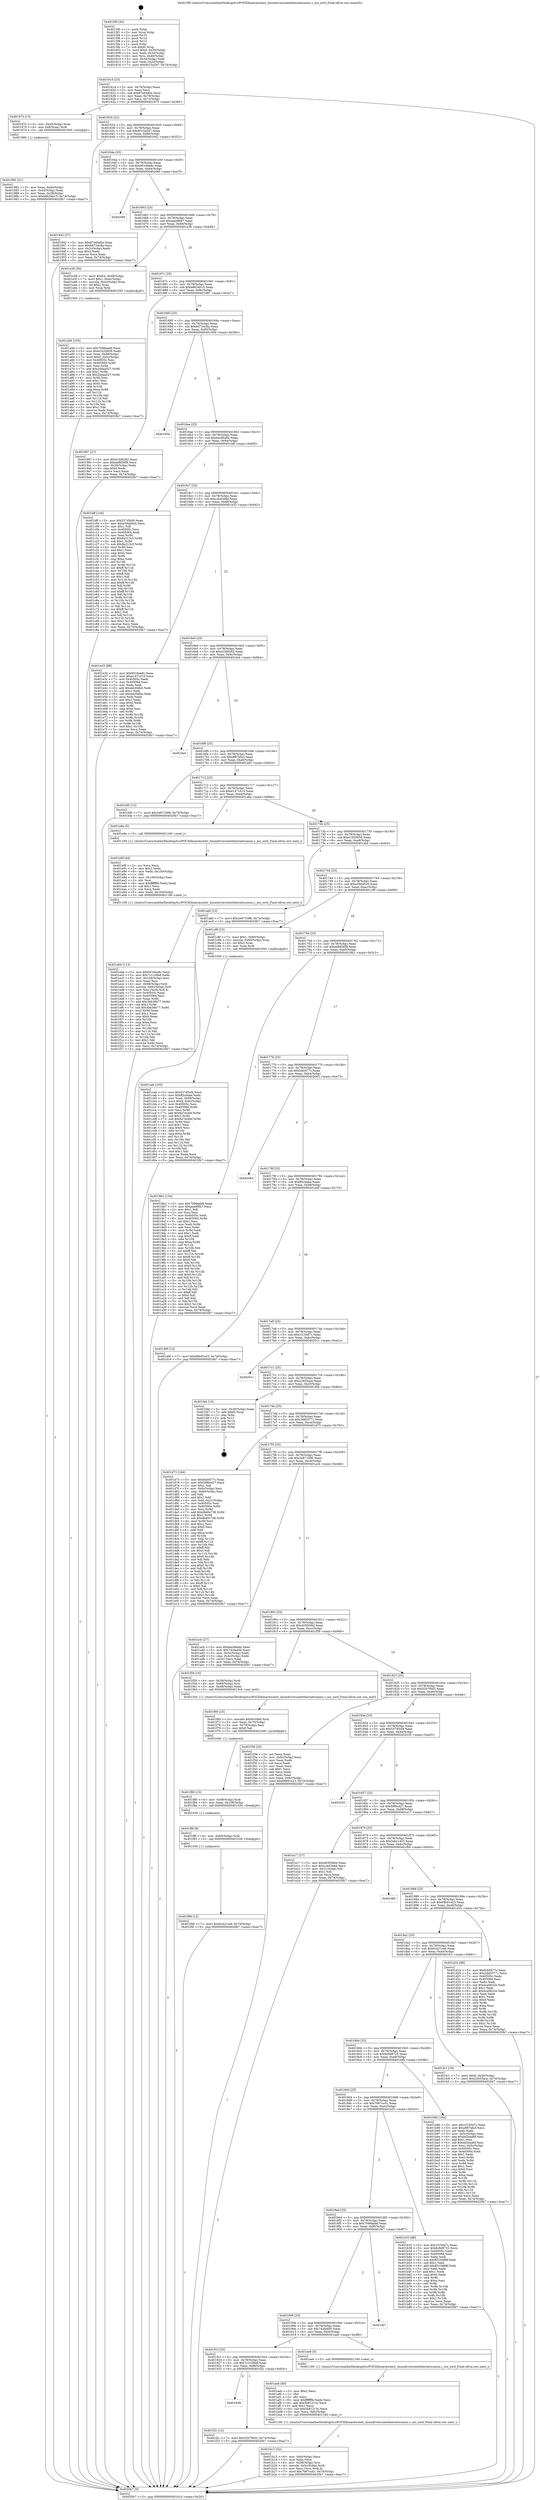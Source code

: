 digraph "0x4015f0" {
  label = "0x4015f0 (/mnt/c/Users/mathe/Desktop/tcc/POCII/binaries/extr_linuxdriversnetethernetsunniu.c_niu_ioctl_Final-ollvm.out::main(0))"
  labelloc = "t"
  node[shape=record]

  Entry [label="",width=0.3,height=0.3,shape=circle,fillcolor=black,style=filled]
  "0x40161d" [label="{
     0x40161d [23]\l
     | [instrs]\l
     &nbsp;&nbsp;0x40161d \<+3\>: mov -0x74(%rbp),%eax\l
     &nbsp;&nbsp;0x401620 \<+2\>: mov %eax,%ecx\l
     &nbsp;&nbsp;0x401622 \<+6\>: sub $0x87ed4d0e,%ecx\l
     &nbsp;&nbsp;0x401628 \<+3\>: mov %eax,-0x78(%rbp)\l
     &nbsp;&nbsp;0x40162b \<+3\>: mov %ecx,-0x7c(%rbp)\l
     &nbsp;&nbsp;0x40162e \<+6\>: je 0000000000401975 \<main+0x385\>\l
  }"]
  "0x401975" [label="{
     0x401975 [13]\l
     | [instrs]\l
     &nbsp;&nbsp;0x401975 \<+4\>: mov -0x40(%rbp),%rax\l
     &nbsp;&nbsp;0x401979 \<+4\>: mov 0x8(%rax),%rdi\l
     &nbsp;&nbsp;0x40197d \<+5\>: call 0000000000401060 \<atoi@plt\>\l
     | [calls]\l
     &nbsp;&nbsp;0x401060 \{1\} (unknown)\l
  }"]
  "0x401634" [label="{
     0x401634 [22]\l
     | [instrs]\l
     &nbsp;&nbsp;0x401634 \<+5\>: jmp 0000000000401639 \<main+0x49\>\l
     &nbsp;&nbsp;0x401639 \<+3\>: mov -0x78(%rbp),%eax\l
     &nbsp;&nbsp;0x40163c \<+5\>: sub $0x9015a547,%eax\l
     &nbsp;&nbsp;0x401641 \<+3\>: mov %eax,-0x80(%rbp)\l
     &nbsp;&nbsp;0x401644 \<+6\>: je 0000000000401942 \<main+0x352\>\l
  }"]
  Exit [label="",width=0.3,height=0.3,shape=circle,fillcolor=black,style=filled,peripheries=2]
  "0x401942" [label="{
     0x401942 [27]\l
     | [instrs]\l
     &nbsp;&nbsp;0x401942 \<+5\>: mov $0x87ed4d0e,%eax\l
     &nbsp;&nbsp;0x401947 \<+5\>: mov $0xbd724c8a,%ecx\l
     &nbsp;&nbsp;0x40194c \<+3\>: mov -0x2c(%rbp),%edx\l
     &nbsp;&nbsp;0x40194f \<+3\>: cmp $0x2,%edx\l
     &nbsp;&nbsp;0x401952 \<+3\>: cmovne %ecx,%eax\l
     &nbsp;&nbsp;0x401955 \<+3\>: mov %eax,-0x74(%rbp)\l
     &nbsp;&nbsp;0x401958 \<+5\>: jmp 00000000004020b7 \<main+0xac7\>\l
  }"]
  "0x40164a" [label="{
     0x40164a [25]\l
     | [instrs]\l
     &nbsp;&nbsp;0x40164a \<+5\>: jmp 000000000040164f \<main+0x5f\>\l
     &nbsp;&nbsp;0x40164f \<+3\>: mov -0x78(%rbp),%eax\l
     &nbsp;&nbsp;0x401652 \<+5\>: sub $0x9516ee8c,%eax\l
     &nbsp;&nbsp;0x401657 \<+6\>: mov %eax,-0x84(%rbp)\l
     &nbsp;&nbsp;0x40165d \<+6\>: je 000000000040206f \<main+0xa7f\>\l
  }"]
  "0x4020b7" [label="{
     0x4020b7 [5]\l
     | [instrs]\l
     &nbsp;&nbsp;0x4020b7 \<+5\>: jmp 000000000040161d \<main+0x2d\>\l
  }"]
  "0x4015f0" [label="{
     0x4015f0 [45]\l
     | [instrs]\l
     &nbsp;&nbsp;0x4015f0 \<+1\>: push %rbp\l
     &nbsp;&nbsp;0x4015f1 \<+3\>: mov %rsp,%rbp\l
     &nbsp;&nbsp;0x4015f4 \<+2\>: push %r15\l
     &nbsp;&nbsp;0x4015f6 \<+2\>: push %r14\l
     &nbsp;&nbsp;0x4015f8 \<+2\>: push %r12\l
     &nbsp;&nbsp;0x4015fa \<+1\>: push %rbx\l
     &nbsp;&nbsp;0x4015fb \<+7\>: sub $0xf0,%rsp\l
     &nbsp;&nbsp;0x401602 \<+7\>: movl $0x0,-0x30(%rbp)\l
     &nbsp;&nbsp;0x401609 \<+3\>: mov %edi,-0x34(%rbp)\l
     &nbsp;&nbsp;0x40160c \<+4\>: mov %rsi,-0x40(%rbp)\l
     &nbsp;&nbsp;0x401610 \<+3\>: mov -0x34(%rbp),%edi\l
     &nbsp;&nbsp;0x401613 \<+3\>: mov %edi,-0x2c(%rbp)\l
     &nbsp;&nbsp;0x401616 \<+7\>: movl $0x9015a547,-0x74(%rbp)\l
  }"]
  "0x401982" [label="{
     0x401982 [21]\l
     | [instrs]\l
     &nbsp;&nbsp;0x401982 \<+3\>: mov %eax,-0x44(%rbp)\l
     &nbsp;&nbsp;0x401985 \<+3\>: mov -0x44(%rbp),%eax\l
     &nbsp;&nbsp;0x401988 \<+3\>: mov %eax,-0x28(%rbp)\l
     &nbsp;&nbsp;0x40198b \<+7\>: movl $0xb8634b15,-0x74(%rbp)\l
     &nbsp;&nbsp;0x401992 \<+5\>: jmp 00000000004020b7 \<main+0xac7\>\l
  }"]
  "0x401f98" [label="{
     0x401f98 [12]\l
     | [instrs]\l
     &nbsp;&nbsp;0x401f98 \<+7\>: movl $0x6c421ce6,-0x74(%rbp)\l
     &nbsp;&nbsp;0x401f9f \<+5\>: jmp 00000000004020b7 \<main+0xac7\>\l
  }"]
  "0x40206f" [label="{
     0x40206f\l
  }", style=dashed]
  "0x401663" [label="{
     0x401663 [25]\l
     | [instrs]\l
     &nbsp;&nbsp;0x401663 \<+5\>: jmp 0000000000401668 \<main+0x78\>\l
     &nbsp;&nbsp;0x401668 \<+3\>: mov -0x78(%rbp),%eax\l
     &nbsp;&nbsp;0x40166b \<+5\>: sub $0xaea9f0b7,%eax\l
     &nbsp;&nbsp;0x401670 \<+6\>: mov %eax,-0x88(%rbp)\l
     &nbsp;&nbsp;0x401676 \<+6\>: je 0000000000401a38 \<main+0x448\>\l
  }"]
  "0x401f8f" [label="{
     0x401f8f [9]\l
     | [instrs]\l
     &nbsp;&nbsp;0x401f8f \<+4\>: mov -0x68(%rbp),%rdi\l
     &nbsp;&nbsp;0x401f93 \<+5\>: call 0000000000401030 \<free@plt\>\l
     | [calls]\l
     &nbsp;&nbsp;0x401030 \{1\} (unknown)\l
  }"]
  "0x401a38" [label="{
     0x401a38 [30]\l
     | [instrs]\l
     &nbsp;&nbsp;0x401a38 \<+7\>: movl $0x64,-0x48(%rbp)\l
     &nbsp;&nbsp;0x401a3f \<+7\>: movl $0x1,-0x4c(%rbp)\l
     &nbsp;&nbsp;0x401a46 \<+4\>: movslq -0x4c(%rbp),%rax\l
     &nbsp;&nbsp;0x401a4a \<+4\>: shl $0x2,%rax\l
     &nbsp;&nbsp;0x401a4e \<+3\>: mov %rax,%rdi\l
     &nbsp;&nbsp;0x401a51 \<+5\>: call 0000000000401050 \<malloc@plt\>\l
     | [calls]\l
     &nbsp;&nbsp;0x401050 \{1\} (unknown)\l
  }"]
  "0x40167c" [label="{
     0x40167c [25]\l
     | [instrs]\l
     &nbsp;&nbsp;0x40167c \<+5\>: jmp 0000000000401681 \<main+0x91\>\l
     &nbsp;&nbsp;0x401681 \<+3\>: mov -0x78(%rbp),%eax\l
     &nbsp;&nbsp;0x401684 \<+5\>: sub $0xb8634b15,%eax\l
     &nbsp;&nbsp;0x401689 \<+6\>: mov %eax,-0x8c(%rbp)\l
     &nbsp;&nbsp;0x40168f \<+6\>: je 0000000000401997 \<main+0x3a7\>\l
  }"]
  "0x401f80" [label="{
     0x401f80 [15]\l
     | [instrs]\l
     &nbsp;&nbsp;0x401f80 \<+4\>: mov -0x58(%rbp),%rdi\l
     &nbsp;&nbsp;0x401f84 \<+6\>: mov %eax,-0x108(%rbp)\l
     &nbsp;&nbsp;0x401f8a \<+5\>: call 0000000000401030 \<free@plt\>\l
     | [calls]\l
     &nbsp;&nbsp;0x401030 \{1\} (unknown)\l
  }"]
  "0x401997" [label="{
     0x401997 [27]\l
     | [instrs]\l
     &nbsp;&nbsp;0x401997 \<+5\>: mov $0xd1bfd282,%eax\l
     &nbsp;&nbsp;0x40199c \<+5\>: mov $0xee8d56f8,%ecx\l
     &nbsp;&nbsp;0x4019a1 \<+3\>: mov -0x28(%rbp),%edx\l
     &nbsp;&nbsp;0x4019a4 \<+3\>: cmp $0x0,%edx\l
     &nbsp;&nbsp;0x4019a7 \<+3\>: cmove %ecx,%eax\l
     &nbsp;&nbsp;0x4019aa \<+3\>: mov %eax,-0x74(%rbp)\l
     &nbsp;&nbsp;0x4019ad \<+5\>: jmp 00000000004020b7 \<main+0xac7\>\l
  }"]
  "0x401695" [label="{
     0x401695 [25]\l
     | [instrs]\l
     &nbsp;&nbsp;0x401695 \<+5\>: jmp 000000000040169a \<main+0xaa\>\l
     &nbsp;&nbsp;0x40169a \<+3\>: mov -0x78(%rbp),%eax\l
     &nbsp;&nbsp;0x40169d \<+5\>: sub $0xbd724c8a,%eax\l
     &nbsp;&nbsp;0x4016a2 \<+6\>: mov %eax,-0x90(%rbp)\l
     &nbsp;&nbsp;0x4016a8 \<+6\>: je 000000000040195d \<main+0x36d\>\l
  }"]
  "0x401f69" [label="{
     0x401f69 [23]\l
     | [instrs]\l
     &nbsp;&nbsp;0x401f69 \<+10\>: movabs $0x4030b6,%rdi\l
     &nbsp;&nbsp;0x401f73 \<+3\>: mov %eax,-0x70(%rbp)\l
     &nbsp;&nbsp;0x401f76 \<+3\>: mov -0x70(%rbp),%esi\l
     &nbsp;&nbsp;0x401f79 \<+2\>: mov $0x0,%al\l
     &nbsp;&nbsp;0x401f7b \<+5\>: call 0000000000401040 \<printf@plt\>\l
     | [calls]\l
     &nbsp;&nbsp;0x401040 \{1\} (unknown)\l
  }"]
  "0x40195d" [label="{
     0x40195d\l
  }", style=dashed]
  "0x4016ae" [label="{
     0x4016ae [25]\l
     | [instrs]\l
     &nbsp;&nbsp;0x4016ae \<+5\>: jmp 00000000004016b3 \<main+0xc3\>\l
     &nbsp;&nbsp;0x4016b3 \<+3\>: mov -0x78(%rbp),%eax\l
     &nbsp;&nbsp;0x4016b6 \<+5\>: sub $0xbec66a84,%eax\l
     &nbsp;&nbsp;0x4016bb \<+6\>: mov %eax,-0x94(%rbp)\l
     &nbsp;&nbsp;0x4016c1 \<+6\>: je 0000000000401bff \<main+0x60f\>\l
  }"]
  "0x401938" [label="{
     0x401938\l
  }", style=dashed]
  "0x401bff" [label="{
     0x401bff [144]\l
     | [instrs]\l
     &nbsp;&nbsp;0x401bff \<+5\>: mov $0x537d5cf4,%eax\l
     &nbsp;&nbsp;0x401c04 \<+5\>: mov $0xe59dd5c0,%ecx\l
     &nbsp;&nbsp;0x401c09 \<+2\>: mov $0x1,%dl\l
     &nbsp;&nbsp;0x401c0b \<+7\>: mov 0x40505c,%esi\l
     &nbsp;&nbsp;0x401c12 \<+7\>: mov 0x405064,%edi\l
     &nbsp;&nbsp;0x401c19 \<+3\>: mov %esi,%r8d\l
     &nbsp;&nbsp;0x401c1c \<+7\>: add $0x8a313c5,%r8d\l
     &nbsp;&nbsp;0x401c23 \<+4\>: sub $0x1,%r8d\l
     &nbsp;&nbsp;0x401c27 \<+7\>: sub $0x8a313c5,%r8d\l
     &nbsp;&nbsp;0x401c2e \<+4\>: imul %r8d,%esi\l
     &nbsp;&nbsp;0x401c32 \<+3\>: and $0x1,%esi\l
     &nbsp;&nbsp;0x401c35 \<+3\>: cmp $0x0,%esi\l
     &nbsp;&nbsp;0x401c38 \<+4\>: sete %r9b\l
     &nbsp;&nbsp;0x401c3c \<+3\>: cmp $0xa,%edi\l
     &nbsp;&nbsp;0x401c3f \<+4\>: setl %r10b\l
     &nbsp;&nbsp;0x401c43 \<+3\>: mov %r9b,%r11b\l
     &nbsp;&nbsp;0x401c46 \<+4\>: xor $0xff,%r11b\l
     &nbsp;&nbsp;0x401c4a \<+3\>: mov %r10b,%bl\l
     &nbsp;&nbsp;0x401c4d \<+3\>: xor $0xff,%bl\l
     &nbsp;&nbsp;0x401c50 \<+3\>: xor $0x1,%dl\l
     &nbsp;&nbsp;0x401c53 \<+3\>: mov %r11b,%r14b\l
     &nbsp;&nbsp;0x401c56 \<+4\>: and $0xff,%r14b\l
     &nbsp;&nbsp;0x401c5a \<+3\>: and %dl,%r9b\l
     &nbsp;&nbsp;0x401c5d \<+3\>: mov %bl,%r15b\l
     &nbsp;&nbsp;0x401c60 \<+4\>: and $0xff,%r15b\l
     &nbsp;&nbsp;0x401c64 \<+3\>: and %dl,%r10b\l
     &nbsp;&nbsp;0x401c67 \<+3\>: or %r9b,%r14b\l
     &nbsp;&nbsp;0x401c6a \<+3\>: or %r10b,%r15b\l
     &nbsp;&nbsp;0x401c6d \<+3\>: xor %r15b,%r14b\l
     &nbsp;&nbsp;0x401c70 \<+3\>: or %bl,%r11b\l
     &nbsp;&nbsp;0x401c73 \<+4\>: xor $0xff,%r11b\l
     &nbsp;&nbsp;0x401c77 \<+3\>: or $0x1,%dl\l
     &nbsp;&nbsp;0x401c7a \<+3\>: and %dl,%r11b\l
     &nbsp;&nbsp;0x401c7d \<+3\>: or %r11b,%r14b\l
     &nbsp;&nbsp;0x401c80 \<+4\>: test $0x1,%r14b\l
     &nbsp;&nbsp;0x401c84 \<+3\>: cmovne %ecx,%eax\l
     &nbsp;&nbsp;0x401c87 \<+3\>: mov %eax,-0x74(%rbp)\l
     &nbsp;&nbsp;0x401c8a \<+5\>: jmp 00000000004020b7 \<main+0xac7\>\l
  }"]
  "0x4016c7" [label="{
     0x4016c7 [25]\l
     | [instrs]\l
     &nbsp;&nbsp;0x4016c7 \<+5\>: jmp 00000000004016cc \<main+0xdc\>\l
     &nbsp;&nbsp;0x4016cc \<+3\>: mov -0x78(%rbp),%eax\l
     &nbsp;&nbsp;0x4016cf \<+5\>: sub $0xccb43d6d,%eax\l
     &nbsp;&nbsp;0x4016d4 \<+6\>: mov %eax,-0x98(%rbp)\l
     &nbsp;&nbsp;0x4016da \<+6\>: je 0000000000401e32 \<main+0x842\>\l
  }"]
  "0x401f2c" [label="{
     0x401f2c [12]\l
     | [instrs]\l
     &nbsp;&nbsp;0x401f2c \<+7\>: movl $0x52b7f0d3,-0x74(%rbp)\l
     &nbsp;&nbsp;0x401f33 \<+5\>: jmp 00000000004020b7 \<main+0xac7\>\l
  }"]
  "0x401e32" [label="{
     0x401e32 [88]\l
     | [instrs]\l
     &nbsp;&nbsp;0x401e32 \<+5\>: mov $0x9516ee8c,%eax\l
     &nbsp;&nbsp;0x401e37 \<+5\>: mov $0xe1471610,%ecx\l
     &nbsp;&nbsp;0x401e3c \<+7\>: mov 0x40505c,%edx\l
     &nbsp;&nbsp;0x401e43 \<+7\>: mov 0x405064,%esi\l
     &nbsp;&nbsp;0x401e4a \<+2\>: mov %edx,%edi\l
     &nbsp;&nbsp;0x401e4c \<+6\>: add $0xedc04fdc,%edi\l
     &nbsp;&nbsp;0x401e52 \<+3\>: sub $0x1,%edi\l
     &nbsp;&nbsp;0x401e55 \<+6\>: sub $0xedc04fdc,%edi\l
     &nbsp;&nbsp;0x401e5b \<+3\>: imul %edi,%edx\l
     &nbsp;&nbsp;0x401e5e \<+3\>: and $0x1,%edx\l
     &nbsp;&nbsp;0x401e61 \<+3\>: cmp $0x0,%edx\l
     &nbsp;&nbsp;0x401e64 \<+4\>: sete %r8b\l
     &nbsp;&nbsp;0x401e68 \<+3\>: cmp $0xa,%esi\l
     &nbsp;&nbsp;0x401e6b \<+4\>: setl %r9b\l
     &nbsp;&nbsp;0x401e6f \<+3\>: mov %r8b,%r10b\l
     &nbsp;&nbsp;0x401e72 \<+3\>: and %r9b,%r10b\l
     &nbsp;&nbsp;0x401e75 \<+3\>: xor %r9b,%r8b\l
     &nbsp;&nbsp;0x401e78 \<+3\>: or %r8b,%r10b\l
     &nbsp;&nbsp;0x401e7b \<+4\>: test $0x1,%r10b\l
     &nbsp;&nbsp;0x401e7f \<+3\>: cmovne %ecx,%eax\l
     &nbsp;&nbsp;0x401e82 \<+3\>: mov %eax,-0x74(%rbp)\l
     &nbsp;&nbsp;0x401e85 \<+5\>: jmp 00000000004020b7 \<main+0xac7\>\l
  }"]
  "0x4016e0" [label="{
     0x4016e0 [25]\l
     | [instrs]\l
     &nbsp;&nbsp;0x4016e0 \<+5\>: jmp 00000000004016e5 \<main+0xf5\>\l
     &nbsp;&nbsp;0x4016e5 \<+3\>: mov -0x78(%rbp),%eax\l
     &nbsp;&nbsp;0x4016e8 \<+5\>: sub $0xd1bfd282,%eax\l
     &nbsp;&nbsp;0x4016ed \<+6\>: mov %eax,-0x9c(%rbp)\l
     &nbsp;&nbsp;0x4016f3 \<+6\>: je 0000000000401fa4 \<main+0x9b4\>\l
  }"]
  "0x401ebb" [label="{
     0x401ebb [113]\l
     | [instrs]\l
     &nbsp;&nbsp;0x401ebb \<+5\>: mov $0x9516ee8c,%ecx\l
     &nbsp;&nbsp;0x401ec0 \<+5\>: mov $0x7c1c28b6,%edx\l
     &nbsp;&nbsp;0x401ec5 \<+6\>: mov -0x104(%rbp),%esi\l
     &nbsp;&nbsp;0x401ecb \<+3\>: imul %eax,%esi\l
     &nbsp;&nbsp;0x401ece \<+4\>: mov -0x68(%rbp),%rdi\l
     &nbsp;&nbsp;0x401ed2 \<+4\>: movslq -0x6c(%rbp),%r8\l
     &nbsp;&nbsp;0x401ed6 \<+4\>: mov %esi,(%rdi,%r8,4)\l
     &nbsp;&nbsp;0x401eda \<+7\>: mov 0x40505c,%eax\l
     &nbsp;&nbsp;0x401ee1 \<+7\>: mov 0x405064,%esi\l
     &nbsp;&nbsp;0x401ee8 \<+3\>: mov %eax,%r9d\l
     &nbsp;&nbsp;0x401eeb \<+7\>: add $0x3bb38b77,%r9d\l
     &nbsp;&nbsp;0x401ef2 \<+4\>: sub $0x1,%r9d\l
     &nbsp;&nbsp;0x401ef6 \<+7\>: sub $0x3bb38b77,%r9d\l
     &nbsp;&nbsp;0x401efd \<+4\>: imul %r9d,%eax\l
     &nbsp;&nbsp;0x401f01 \<+3\>: and $0x1,%eax\l
     &nbsp;&nbsp;0x401f04 \<+3\>: cmp $0x0,%eax\l
     &nbsp;&nbsp;0x401f07 \<+4\>: sete %r10b\l
     &nbsp;&nbsp;0x401f0b \<+3\>: cmp $0xa,%esi\l
     &nbsp;&nbsp;0x401f0e \<+4\>: setl %r11b\l
     &nbsp;&nbsp;0x401f12 \<+3\>: mov %r10b,%bl\l
     &nbsp;&nbsp;0x401f15 \<+3\>: and %r11b,%bl\l
     &nbsp;&nbsp;0x401f18 \<+3\>: xor %r11b,%r10b\l
     &nbsp;&nbsp;0x401f1b \<+3\>: or %r10b,%bl\l
     &nbsp;&nbsp;0x401f1e \<+3\>: test $0x1,%bl\l
     &nbsp;&nbsp;0x401f21 \<+3\>: cmovne %edx,%ecx\l
     &nbsp;&nbsp;0x401f24 \<+3\>: mov %ecx,-0x74(%rbp)\l
     &nbsp;&nbsp;0x401f27 \<+5\>: jmp 00000000004020b7 \<main+0xac7\>\l
  }"]
  "0x401fa4" [label="{
     0x401fa4\l
  }", style=dashed]
  "0x4016f9" [label="{
     0x4016f9 [25]\l
     | [instrs]\l
     &nbsp;&nbsp;0x4016f9 \<+5\>: jmp 00000000004016fe \<main+0x10e\>\l
     &nbsp;&nbsp;0x4016fe \<+3\>: mov -0x78(%rbp),%eax\l
     &nbsp;&nbsp;0x401701 \<+5\>: sub $0xdf97bfa3,%eax\l
     &nbsp;&nbsp;0x401706 \<+6\>: mov %eax,-0xa0(%rbp)\l
     &nbsp;&nbsp;0x40170c \<+6\>: je 0000000000401bf3 \<main+0x603\>\l
  }"]
  "0x401e8f" [label="{
     0x401e8f [44]\l
     | [instrs]\l
     &nbsp;&nbsp;0x401e8f \<+2\>: xor %ecx,%ecx\l
     &nbsp;&nbsp;0x401e91 \<+5\>: mov $0x2,%edx\l
     &nbsp;&nbsp;0x401e96 \<+6\>: mov %edx,-0x100(%rbp)\l
     &nbsp;&nbsp;0x401e9c \<+1\>: cltd\l
     &nbsp;&nbsp;0x401e9d \<+6\>: mov -0x100(%rbp),%esi\l
     &nbsp;&nbsp;0x401ea3 \<+2\>: idiv %esi\l
     &nbsp;&nbsp;0x401ea5 \<+6\>: imul $0xfffffffe,%edx,%edx\l
     &nbsp;&nbsp;0x401eab \<+3\>: sub $0x1,%ecx\l
     &nbsp;&nbsp;0x401eae \<+2\>: sub %ecx,%edx\l
     &nbsp;&nbsp;0x401eb0 \<+6\>: mov %edx,-0x104(%rbp)\l
     &nbsp;&nbsp;0x401eb6 \<+5\>: call 0000000000401160 \<next_i\>\l
     | [calls]\l
     &nbsp;&nbsp;0x401160 \{1\} (/mnt/c/Users/mathe/Desktop/tcc/POCII/binaries/extr_linuxdriversnetethernetsunniu.c_niu_ioctl_Final-ollvm.out::next_i)\l
  }"]
  "0x401bf3" [label="{
     0x401bf3 [12]\l
     | [instrs]\l
     &nbsp;&nbsp;0x401bf3 \<+7\>: movl $0x2e871086,-0x74(%rbp)\l
     &nbsp;&nbsp;0x401bfa \<+5\>: jmp 00000000004020b7 \<main+0xac7\>\l
  }"]
  "0x401712" [label="{
     0x401712 [25]\l
     | [instrs]\l
     &nbsp;&nbsp;0x401712 \<+5\>: jmp 0000000000401717 \<main+0x127\>\l
     &nbsp;&nbsp;0x401717 \<+3\>: mov -0x78(%rbp),%eax\l
     &nbsp;&nbsp;0x40171a \<+5\>: sub $0xe1471610,%eax\l
     &nbsp;&nbsp;0x40171f \<+6\>: mov %eax,-0xa4(%rbp)\l
     &nbsp;&nbsp;0x401725 \<+6\>: je 0000000000401e8a \<main+0x89a\>\l
  }"]
  "0x401ca6" [label="{
     0x401ca6 [105]\l
     | [instrs]\l
     &nbsp;&nbsp;0x401ca6 \<+5\>: mov $0x537d5cf4,%ecx\l
     &nbsp;&nbsp;0x401cab \<+5\>: mov $0xff2cdabe,%edx\l
     &nbsp;&nbsp;0x401cb0 \<+4\>: mov %rax,-0x68(%rbp)\l
     &nbsp;&nbsp;0x401cb4 \<+7\>: movl $0x0,-0x6c(%rbp)\l
     &nbsp;&nbsp;0x401cbb \<+7\>: mov 0x40505c,%esi\l
     &nbsp;&nbsp;0x401cc2 \<+8\>: mov 0x405064,%r8d\l
     &nbsp;&nbsp;0x401cca \<+3\>: mov %esi,%r9d\l
     &nbsp;&nbsp;0x401ccd \<+7\>: add $0x8a7ecbbf,%r9d\l
     &nbsp;&nbsp;0x401cd4 \<+4\>: sub $0x1,%r9d\l
     &nbsp;&nbsp;0x401cd8 \<+7\>: sub $0x8a7ecbbf,%r9d\l
     &nbsp;&nbsp;0x401cdf \<+4\>: imul %r9d,%esi\l
     &nbsp;&nbsp;0x401ce3 \<+3\>: and $0x1,%esi\l
     &nbsp;&nbsp;0x401ce6 \<+3\>: cmp $0x0,%esi\l
     &nbsp;&nbsp;0x401ce9 \<+4\>: sete %r10b\l
     &nbsp;&nbsp;0x401ced \<+4\>: cmp $0xa,%r8d\l
     &nbsp;&nbsp;0x401cf1 \<+4\>: setl %r11b\l
     &nbsp;&nbsp;0x401cf5 \<+3\>: mov %r10b,%bl\l
     &nbsp;&nbsp;0x401cf8 \<+3\>: and %r11b,%bl\l
     &nbsp;&nbsp;0x401cfb \<+3\>: xor %r11b,%r10b\l
     &nbsp;&nbsp;0x401cfe \<+3\>: or %r10b,%bl\l
     &nbsp;&nbsp;0x401d01 \<+3\>: test $0x1,%bl\l
     &nbsp;&nbsp;0x401d04 \<+3\>: cmovne %edx,%ecx\l
     &nbsp;&nbsp;0x401d07 \<+3\>: mov %ecx,-0x74(%rbp)\l
     &nbsp;&nbsp;0x401d0a \<+5\>: jmp 00000000004020b7 \<main+0xac7\>\l
  }"]
  "0x401e8a" [label="{
     0x401e8a [5]\l
     | [instrs]\l
     &nbsp;&nbsp;0x401e8a \<+5\>: call 0000000000401160 \<next_i\>\l
     | [calls]\l
     &nbsp;&nbsp;0x401160 \{1\} (/mnt/c/Users/mathe/Desktop/tcc/POCII/binaries/extr_linuxdriversnetethernetsunniu.c_niu_ioctl_Final-ollvm.out::next_i)\l
  }"]
  "0x40172b" [label="{
     0x40172b [25]\l
     | [instrs]\l
     &nbsp;&nbsp;0x40172b \<+5\>: jmp 0000000000401730 \<main+0x140\>\l
     &nbsp;&nbsp;0x401730 \<+3\>: mov -0x78(%rbp),%eax\l
     &nbsp;&nbsp;0x401733 \<+5\>: sub $0xe1620659,%eax\l
     &nbsp;&nbsp;0x401738 \<+6\>: mov %eax,-0xa8(%rbp)\l
     &nbsp;&nbsp;0x40173e \<+6\>: je 0000000000401abf \<main+0x4cf\>\l
  }"]
  "0x401b13" [label="{
     0x401b13 [32]\l
     | [instrs]\l
     &nbsp;&nbsp;0x401b13 \<+6\>: mov -0xfc(%rbp),%ecx\l
     &nbsp;&nbsp;0x401b19 \<+3\>: imul %eax,%ecx\l
     &nbsp;&nbsp;0x401b1c \<+4\>: mov -0x58(%rbp),%rsi\l
     &nbsp;&nbsp;0x401b20 \<+4\>: movslq -0x5c(%rbp),%rdi\l
     &nbsp;&nbsp;0x401b24 \<+3\>: mov %ecx,(%rsi,%rdi,4)\l
     &nbsp;&nbsp;0x401b27 \<+7\>: movl $0x7087ccd1,-0x74(%rbp)\l
     &nbsp;&nbsp;0x401b2e \<+5\>: jmp 00000000004020b7 \<main+0xac7\>\l
  }"]
  "0x401abf" [label="{
     0x401abf [12]\l
     | [instrs]\l
     &nbsp;&nbsp;0x401abf \<+7\>: movl $0x2e871086,-0x74(%rbp)\l
     &nbsp;&nbsp;0x401ac6 \<+5\>: jmp 00000000004020b7 \<main+0xac7\>\l
  }"]
  "0x401744" [label="{
     0x401744 [25]\l
     | [instrs]\l
     &nbsp;&nbsp;0x401744 \<+5\>: jmp 0000000000401749 \<main+0x159\>\l
     &nbsp;&nbsp;0x401749 \<+3\>: mov -0x78(%rbp),%eax\l
     &nbsp;&nbsp;0x40174c \<+5\>: sub $0xe59dd5c0,%eax\l
     &nbsp;&nbsp;0x401751 \<+6\>: mov %eax,-0xac(%rbp)\l
     &nbsp;&nbsp;0x401757 \<+6\>: je 0000000000401c8f \<main+0x69f\>\l
  }"]
  "0x401aeb" [label="{
     0x401aeb [40]\l
     | [instrs]\l
     &nbsp;&nbsp;0x401aeb \<+5\>: mov $0x2,%ecx\l
     &nbsp;&nbsp;0x401af0 \<+1\>: cltd\l
     &nbsp;&nbsp;0x401af1 \<+2\>: idiv %ecx\l
     &nbsp;&nbsp;0x401af3 \<+6\>: imul $0xfffffffe,%edx,%ecx\l
     &nbsp;&nbsp;0x401af9 \<+6\>: add $0x5b81213c,%ecx\l
     &nbsp;&nbsp;0x401aff \<+3\>: add $0x1,%ecx\l
     &nbsp;&nbsp;0x401b02 \<+6\>: sub $0x5b81213c,%ecx\l
     &nbsp;&nbsp;0x401b08 \<+6\>: mov %ecx,-0xfc(%rbp)\l
     &nbsp;&nbsp;0x401b0e \<+5\>: call 0000000000401160 \<next_i\>\l
     | [calls]\l
     &nbsp;&nbsp;0x401160 \{1\} (/mnt/c/Users/mathe/Desktop/tcc/POCII/binaries/extr_linuxdriversnetethernetsunniu.c_niu_ioctl_Final-ollvm.out::next_i)\l
  }"]
  "0x401c8f" [label="{
     0x401c8f [23]\l
     | [instrs]\l
     &nbsp;&nbsp;0x401c8f \<+7\>: movl $0x1,-0x60(%rbp)\l
     &nbsp;&nbsp;0x401c96 \<+4\>: movslq -0x60(%rbp),%rax\l
     &nbsp;&nbsp;0x401c9a \<+4\>: shl $0x2,%rax\l
     &nbsp;&nbsp;0x401c9e \<+3\>: mov %rax,%rdi\l
     &nbsp;&nbsp;0x401ca1 \<+5\>: call 0000000000401050 \<malloc@plt\>\l
     | [calls]\l
     &nbsp;&nbsp;0x401050 \{1\} (unknown)\l
  }"]
  "0x40175d" [label="{
     0x40175d [25]\l
     | [instrs]\l
     &nbsp;&nbsp;0x40175d \<+5\>: jmp 0000000000401762 \<main+0x172\>\l
     &nbsp;&nbsp;0x401762 \<+3\>: mov -0x78(%rbp),%eax\l
     &nbsp;&nbsp;0x401765 \<+5\>: sub $0xee8d56f8,%eax\l
     &nbsp;&nbsp;0x40176a \<+6\>: mov %eax,-0xb0(%rbp)\l
     &nbsp;&nbsp;0x401770 \<+6\>: je 00000000004019b2 \<main+0x3c2\>\l
  }"]
  "0x40191f" [label="{
     0x40191f [25]\l
     | [instrs]\l
     &nbsp;&nbsp;0x40191f \<+5\>: jmp 0000000000401924 \<main+0x334\>\l
     &nbsp;&nbsp;0x401924 \<+3\>: mov -0x78(%rbp),%eax\l
     &nbsp;&nbsp;0x401927 \<+5\>: sub $0x7c1c28b6,%eax\l
     &nbsp;&nbsp;0x40192c \<+6\>: mov %eax,-0xf8(%rbp)\l
     &nbsp;&nbsp;0x401932 \<+6\>: je 0000000000401f2c \<main+0x93c\>\l
  }"]
  "0x4019b2" [label="{
     0x4019b2 [134]\l
     | [instrs]\l
     &nbsp;&nbsp;0x4019b2 \<+5\>: mov $0x7099aab8,%eax\l
     &nbsp;&nbsp;0x4019b7 \<+5\>: mov $0xaea9f0b7,%ecx\l
     &nbsp;&nbsp;0x4019bc \<+2\>: mov $0x1,%dl\l
     &nbsp;&nbsp;0x4019be \<+2\>: xor %esi,%esi\l
     &nbsp;&nbsp;0x4019c0 \<+7\>: mov 0x40505c,%edi\l
     &nbsp;&nbsp;0x4019c7 \<+8\>: mov 0x405064,%r8d\l
     &nbsp;&nbsp;0x4019cf \<+3\>: sub $0x1,%esi\l
     &nbsp;&nbsp;0x4019d2 \<+3\>: mov %edi,%r9d\l
     &nbsp;&nbsp;0x4019d5 \<+3\>: add %esi,%r9d\l
     &nbsp;&nbsp;0x4019d8 \<+4\>: imul %r9d,%edi\l
     &nbsp;&nbsp;0x4019dc \<+3\>: and $0x1,%edi\l
     &nbsp;&nbsp;0x4019df \<+3\>: cmp $0x0,%edi\l
     &nbsp;&nbsp;0x4019e2 \<+4\>: sete %r10b\l
     &nbsp;&nbsp;0x4019e6 \<+4\>: cmp $0xa,%r8d\l
     &nbsp;&nbsp;0x4019ea \<+4\>: setl %r11b\l
     &nbsp;&nbsp;0x4019ee \<+3\>: mov %r10b,%bl\l
     &nbsp;&nbsp;0x4019f1 \<+3\>: xor $0xff,%bl\l
     &nbsp;&nbsp;0x4019f4 \<+3\>: mov %r11b,%r14b\l
     &nbsp;&nbsp;0x4019f7 \<+4\>: xor $0xff,%r14b\l
     &nbsp;&nbsp;0x4019fb \<+3\>: xor $0x0,%dl\l
     &nbsp;&nbsp;0x4019fe \<+3\>: mov %bl,%r15b\l
     &nbsp;&nbsp;0x401a01 \<+4\>: and $0x0,%r15b\l
     &nbsp;&nbsp;0x401a05 \<+3\>: and %dl,%r10b\l
     &nbsp;&nbsp;0x401a08 \<+3\>: mov %r14b,%r12b\l
     &nbsp;&nbsp;0x401a0b \<+4\>: and $0x0,%r12b\l
     &nbsp;&nbsp;0x401a0f \<+3\>: and %dl,%r11b\l
     &nbsp;&nbsp;0x401a12 \<+3\>: or %r10b,%r15b\l
     &nbsp;&nbsp;0x401a15 \<+3\>: or %r11b,%r12b\l
     &nbsp;&nbsp;0x401a18 \<+3\>: xor %r12b,%r15b\l
     &nbsp;&nbsp;0x401a1b \<+3\>: or %r14b,%bl\l
     &nbsp;&nbsp;0x401a1e \<+3\>: xor $0xff,%bl\l
     &nbsp;&nbsp;0x401a21 \<+3\>: or $0x0,%dl\l
     &nbsp;&nbsp;0x401a24 \<+2\>: and %dl,%bl\l
     &nbsp;&nbsp;0x401a26 \<+3\>: or %bl,%r15b\l
     &nbsp;&nbsp;0x401a29 \<+4\>: test $0x1,%r15b\l
     &nbsp;&nbsp;0x401a2d \<+3\>: cmovne %ecx,%eax\l
     &nbsp;&nbsp;0x401a30 \<+3\>: mov %eax,-0x74(%rbp)\l
     &nbsp;&nbsp;0x401a33 \<+5\>: jmp 00000000004020b7 \<main+0xac7\>\l
  }"]
  "0x401776" [label="{
     0x401776 [25]\l
     | [instrs]\l
     &nbsp;&nbsp;0x401776 \<+5\>: jmp 000000000040177b \<main+0x18b\>\l
     &nbsp;&nbsp;0x40177b \<+3\>: mov -0x78(%rbp),%eax\l
     &nbsp;&nbsp;0x40177e \<+5\>: sub $0xfcb0477c,%eax\l
     &nbsp;&nbsp;0x401783 \<+6\>: mov %eax,-0xb4(%rbp)\l
     &nbsp;&nbsp;0x401789 \<+6\>: je 0000000000402063 \<main+0xa73\>\l
  }"]
  "0x401a56" [label="{
     0x401a56 [105]\l
     | [instrs]\l
     &nbsp;&nbsp;0x401a56 \<+5\>: mov $0x7099aab8,%ecx\l
     &nbsp;&nbsp;0x401a5b \<+5\>: mov $0xe1620659,%edx\l
     &nbsp;&nbsp;0x401a60 \<+4\>: mov %rax,-0x58(%rbp)\l
     &nbsp;&nbsp;0x401a64 \<+7\>: movl $0x0,-0x5c(%rbp)\l
     &nbsp;&nbsp;0x401a6b \<+7\>: mov 0x40505c,%esi\l
     &nbsp;&nbsp;0x401a72 \<+8\>: mov 0x405064,%r8d\l
     &nbsp;&nbsp;0x401a7a \<+3\>: mov %esi,%r9d\l
     &nbsp;&nbsp;0x401a7d \<+7\>: add $0x2ddaa527,%r9d\l
     &nbsp;&nbsp;0x401a84 \<+4\>: sub $0x1,%r9d\l
     &nbsp;&nbsp;0x401a88 \<+7\>: sub $0x2ddaa527,%r9d\l
     &nbsp;&nbsp;0x401a8f \<+4\>: imul %r9d,%esi\l
     &nbsp;&nbsp;0x401a93 \<+3\>: and $0x1,%esi\l
     &nbsp;&nbsp;0x401a96 \<+3\>: cmp $0x0,%esi\l
     &nbsp;&nbsp;0x401a99 \<+4\>: sete %r10b\l
     &nbsp;&nbsp;0x401a9d \<+4\>: cmp $0xa,%r8d\l
     &nbsp;&nbsp;0x401aa1 \<+4\>: setl %r11b\l
     &nbsp;&nbsp;0x401aa5 \<+3\>: mov %r10b,%bl\l
     &nbsp;&nbsp;0x401aa8 \<+3\>: and %r11b,%bl\l
     &nbsp;&nbsp;0x401aab \<+3\>: xor %r11b,%r10b\l
     &nbsp;&nbsp;0x401aae \<+3\>: or %r10b,%bl\l
     &nbsp;&nbsp;0x401ab1 \<+3\>: test $0x1,%bl\l
     &nbsp;&nbsp;0x401ab4 \<+3\>: cmovne %edx,%ecx\l
     &nbsp;&nbsp;0x401ab7 \<+3\>: mov %ecx,-0x74(%rbp)\l
     &nbsp;&nbsp;0x401aba \<+5\>: jmp 00000000004020b7 \<main+0xac7\>\l
  }"]
  "0x401ae6" [label="{
     0x401ae6 [5]\l
     | [instrs]\l
     &nbsp;&nbsp;0x401ae6 \<+5\>: call 0000000000401160 \<next_i\>\l
     | [calls]\l
     &nbsp;&nbsp;0x401160 \{1\} (/mnt/c/Users/mathe/Desktop/tcc/POCII/binaries/extr_linuxdriversnetethernetsunniu.c_niu_ioctl_Final-ollvm.out::next_i)\l
  }"]
  "0x402063" [label="{
     0x402063\l
  }", style=dashed]
  "0x40178f" [label="{
     0x40178f [25]\l
     | [instrs]\l
     &nbsp;&nbsp;0x40178f \<+5\>: jmp 0000000000401794 \<main+0x1a4\>\l
     &nbsp;&nbsp;0x401794 \<+3\>: mov -0x78(%rbp),%eax\l
     &nbsp;&nbsp;0x401797 \<+5\>: sub $0xff2cdabe,%eax\l
     &nbsp;&nbsp;0x40179c \<+6\>: mov %eax,-0xb8(%rbp)\l
     &nbsp;&nbsp;0x4017a2 \<+6\>: je 0000000000401d0f \<main+0x71f\>\l
  }"]
  "0x401906" [label="{
     0x401906 [25]\l
     | [instrs]\l
     &nbsp;&nbsp;0x401906 \<+5\>: jmp 000000000040190b \<main+0x31b\>\l
     &nbsp;&nbsp;0x40190b \<+3\>: mov -0x78(%rbp),%eax\l
     &nbsp;&nbsp;0x40190e \<+5\>: sub $0x742fa400,%eax\l
     &nbsp;&nbsp;0x401913 \<+6\>: mov %eax,-0xf4(%rbp)\l
     &nbsp;&nbsp;0x401919 \<+6\>: je 0000000000401ae6 \<main+0x4f6\>\l
  }"]
  "0x401d0f" [label="{
     0x401d0f [12]\l
     | [instrs]\l
     &nbsp;&nbsp;0x401d0f \<+7\>: movl $0x68b91e23,-0x74(%rbp)\l
     &nbsp;&nbsp;0x401d16 \<+5\>: jmp 00000000004020b7 \<main+0xac7\>\l
  }"]
  "0x4017a8" [label="{
     0x4017a8 [25]\l
     | [instrs]\l
     &nbsp;&nbsp;0x4017a8 \<+5\>: jmp 00000000004017ad \<main+0x1bd\>\l
     &nbsp;&nbsp;0x4017ad \<+3\>: mov -0x78(%rbp),%eax\l
     &nbsp;&nbsp;0x4017b0 \<+5\>: sub $0x1f150d7c,%eax\l
     &nbsp;&nbsp;0x4017b5 \<+6\>: mov %eax,-0xbc(%rbp)\l
     &nbsp;&nbsp;0x4017bb \<+6\>: je 000000000040201c \<main+0xa2c\>\l
  }"]
  "0x401fe7" [label="{
     0x401fe7\l
  }", style=dashed]
  "0x40201c" [label="{
     0x40201c\l
  }", style=dashed]
  "0x4017c1" [label="{
     0x4017c1 [25]\l
     | [instrs]\l
     &nbsp;&nbsp;0x4017c1 \<+5\>: jmp 00000000004017c6 \<main+0x1d6\>\l
     &nbsp;&nbsp;0x4017c6 \<+3\>: mov -0x78(%rbp),%eax\l
     &nbsp;&nbsp;0x4017c9 \<+5\>: sub $0x22655ace,%eax\l
     &nbsp;&nbsp;0x4017ce \<+6\>: mov %eax,-0xc0(%rbp)\l
     &nbsp;&nbsp;0x4017d4 \<+6\>: je 0000000000401fd4 \<main+0x9e4\>\l
  }"]
  "0x4018ed" [label="{
     0x4018ed [25]\l
     | [instrs]\l
     &nbsp;&nbsp;0x4018ed \<+5\>: jmp 00000000004018f2 \<main+0x302\>\l
     &nbsp;&nbsp;0x4018f2 \<+3\>: mov -0x78(%rbp),%eax\l
     &nbsp;&nbsp;0x4018f5 \<+5\>: sub $0x7099aab8,%eax\l
     &nbsp;&nbsp;0x4018fa \<+6\>: mov %eax,-0xf0(%rbp)\l
     &nbsp;&nbsp;0x401900 \<+6\>: je 0000000000401fe7 \<main+0x9f7\>\l
  }"]
  "0x401fd4" [label="{
     0x401fd4 [19]\l
     | [instrs]\l
     &nbsp;&nbsp;0x401fd4 \<+3\>: mov -0x30(%rbp),%eax\l
     &nbsp;&nbsp;0x401fd7 \<+7\>: add $0xf0,%rsp\l
     &nbsp;&nbsp;0x401fde \<+1\>: pop %rbx\l
     &nbsp;&nbsp;0x401fdf \<+2\>: pop %r12\l
     &nbsp;&nbsp;0x401fe1 \<+2\>: pop %r14\l
     &nbsp;&nbsp;0x401fe3 \<+2\>: pop %r15\l
     &nbsp;&nbsp;0x401fe5 \<+1\>: pop %rbp\l
     &nbsp;&nbsp;0x401fe6 \<+1\>: ret\l
  }"]
  "0x4017da" [label="{
     0x4017da [25]\l
     | [instrs]\l
     &nbsp;&nbsp;0x4017da \<+5\>: jmp 00000000004017df \<main+0x1ef\>\l
     &nbsp;&nbsp;0x4017df \<+3\>: mov -0x78(%rbp),%eax\l
     &nbsp;&nbsp;0x4017e2 \<+5\>: sub $0x2dd03771,%eax\l
     &nbsp;&nbsp;0x4017e7 \<+6\>: mov %eax,-0xc4(%rbp)\l
     &nbsp;&nbsp;0x4017ed \<+6\>: je 0000000000401d73 \<main+0x783\>\l
  }"]
  "0x401b33" [label="{
     0x401b33 [88]\l
     | [instrs]\l
     &nbsp;&nbsp;0x401b33 \<+5\>: mov $0x1f150d7c,%eax\l
     &nbsp;&nbsp;0x401b38 \<+5\>: mov $0x6c9d8725,%ecx\l
     &nbsp;&nbsp;0x401b3d \<+7\>: mov 0x40505c,%edx\l
     &nbsp;&nbsp;0x401b44 \<+7\>: mov 0x405064,%esi\l
     &nbsp;&nbsp;0x401b4b \<+2\>: mov %edx,%edi\l
     &nbsp;&nbsp;0x401b4d \<+6\>: sub $0x8510d88f,%edi\l
     &nbsp;&nbsp;0x401b53 \<+3\>: sub $0x1,%edi\l
     &nbsp;&nbsp;0x401b56 \<+6\>: add $0x8510d88f,%edi\l
     &nbsp;&nbsp;0x401b5c \<+3\>: imul %edi,%edx\l
     &nbsp;&nbsp;0x401b5f \<+3\>: and $0x1,%edx\l
     &nbsp;&nbsp;0x401b62 \<+3\>: cmp $0x0,%edx\l
     &nbsp;&nbsp;0x401b65 \<+4\>: sete %r8b\l
     &nbsp;&nbsp;0x401b69 \<+3\>: cmp $0xa,%esi\l
     &nbsp;&nbsp;0x401b6c \<+4\>: setl %r9b\l
     &nbsp;&nbsp;0x401b70 \<+3\>: mov %r8b,%r10b\l
     &nbsp;&nbsp;0x401b73 \<+3\>: and %r9b,%r10b\l
     &nbsp;&nbsp;0x401b76 \<+3\>: xor %r9b,%r8b\l
     &nbsp;&nbsp;0x401b79 \<+3\>: or %r8b,%r10b\l
     &nbsp;&nbsp;0x401b7c \<+4\>: test $0x1,%r10b\l
     &nbsp;&nbsp;0x401b80 \<+3\>: cmovne %ecx,%eax\l
     &nbsp;&nbsp;0x401b83 \<+3\>: mov %eax,-0x74(%rbp)\l
     &nbsp;&nbsp;0x401b86 \<+5\>: jmp 00000000004020b7 \<main+0xac7\>\l
  }"]
  "0x401d73" [label="{
     0x401d73 [164]\l
     | [instrs]\l
     &nbsp;&nbsp;0x401d73 \<+5\>: mov $0xfcb0477c,%eax\l
     &nbsp;&nbsp;0x401d78 \<+5\>: mov $0x59f0cd27,%ecx\l
     &nbsp;&nbsp;0x401d7d \<+2\>: mov $0x1,%dl\l
     &nbsp;&nbsp;0x401d7f \<+3\>: mov -0x6c(%rbp),%esi\l
     &nbsp;&nbsp;0x401d82 \<+3\>: cmp -0x60(%rbp),%esi\l
     &nbsp;&nbsp;0x401d85 \<+4\>: setl %dil\l
     &nbsp;&nbsp;0x401d89 \<+4\>: and $0x1,%dil\l
     &nbsp;&nbsp;0x401d8d \<+4\>: mov %dil,-0x21(%rbp)\l
     &nbsp;&nbsp;0x401d91 \<+7\>: mov 0x40505c,%esi\l
     &nbsp;&nbsp;0x401d98 \<+8\>: mov 0x405064,%r8d\l
     &nbsp;&nbsp;0x401da0 \<+3\>: mov %esi,%r9d\l
     &nbsp;&nbsp;0x401da3 \<+7\>: add $0xdbd0c738,%r9d\l
     &nbsp;&nbsp;0x401daa \<+4\>: sub $0x1,%r9d\l
     &nbsp;&nbsp;0x401dae \<+7\>: sub $0xdbd0c738,%r9d\l
     &nbsp;&nbsp;0x401db5 \<+4\>: imul %r9d,%esi\l
     &nbsp;&nbsp;0x401db9 \<+3\>: and $0x1,%esi\l
     &nbsp;&nbsp;0x401dbc \<+3\>: cmp $0x0,%esi\l
     &nbsp;&nbsp;0x401dbf \<+4\>: sete %dil\l
     &nbsp;&nbsp;0x401dc3 \<+4\>: cmp $0xa,%r8d\l
     &nbsp;&nbsp;0x401dc7 \<+4\>: setl %r10b\l
     &nbsp;&nbsp;0x401dcb \<+3\>: mov %dil,%r11b\l
     &nbsp;&nbsp;0x401dce \<+4\>: xor $0xff,%r11b\l
     &nbsp;&nbsp;0x401dd2 \<+3\>: mov %r10b,%bl\l
     &nbsp;&nbsp;0x401dd5 \<+3\>: xor $0xff,%bl\l
     &nbsp;&nbsp;0x401dd8 \<+3\>: xor $0x0,%dl\l
     &nbsp;&nbsp;0x401ddb \<+3\>: mov %r11b,%r14b\l
     &nbsp;&nbsp;0x401dde \<+4\>: and $0x0,%r14b\l
     &nbsp;&nbsp;0x401de2 \<+3\>: and %dl,%dil\l
     &nbsp;&nbsp;0x401de5 \<+3\>: mov %bl,%r15b\l
     &nbsp;&nbsp;0x401de8 \<+4\>: and $0x0,%r15b\l
     &nbsp;&nbsp;0x401dec \<+3\>: and %dl,%r10b\l
     &nbsp;&nbsp;0x401def \<+3\>: or %dil,%r14b\l
     &nbsp;&nbsp;0x401df2 \<+3\>: or %r10b,%r15b\l
     &nbsp;&nbsp;0x401df5 \<+3\>: xor %r15b,%r14b\l
     &nbsp;&nbsp;0x401df8 \<+3\>: or %bl,%r11b\l
     &nbsp;&nbsp;0x401dfb \<+4\>: xor $0xff,%r11b\l
     &nbsp;&nbsp;0x401dff \<+3\>: or $0x0,%dl\l
     &nbsp;&nbsp;0x401e02 \<+3\>: and %dl,%r11b\l
     &nbsp;&nbsp;0x401e05 \<+3\>: or %r11b,%r14b\l
     &nbsp;&nbsp;0x401e08 \<+4\>: test $0x1,%r14b\l
     &nbsp;&nbsp;0x401e0c \<+3\>: cmovne %ecx,%eax\l
     &nbsp;&nbsp;0x401e0f \<+3\>: mov %eax,-0x74(%rbp)\l
     &nbsp;&nbsp;0x401e12 \<+5\>: jmp 00000000004020b7 \<main+0xac7\>\l
  }"]
  "0x4017f3" [label="{
     0x4017f3 [25]\l
     | [instrs]\l
     &nbsp;&nbsp;0x4017f3 \<+5\>: jmp 00000000004017f8 \<main+0x208\>\l
     &nbsp;&nbsp;0x4017f8 \<+3\>: mov -0x78(%rbp),%eax\l
     &nbsp;&nbsp;0x4017fb \<+5\>: sub $0x2e871086,%eax\l
     &nbsp;&nbsp;0x401800 \<+6\>: mov %eax,-0xc8(%rbp)\l
     &nbsp;&nbsp;0x401806 \<+6\>: je 0000000000401acb \<main+0x4db\>\l
  }"]
  "0x4018d4" [label="{
     0x4018d4 [25]\l
     | [instrs]\l
     &nbsp;&nbsp;0x4018d4 \<+5\>: jmp 00000000004018d9 \<main+0x2e9\>\l
     &nbsp;&nbsp;0x4018d9 \<+3\>: mov -0x78(%rbp),%eax\l
     &nbsp;&nbsp;0x4018dc \<+5\>: sub $0x7087ccd1,%eax\l
     &nbsp;&nbsp;0x4018e1 \<+6\>: mov %eax,-0xec(%rbp)\l
     &nbsp;&nbsp;0x4018e7 \<+6\>: je 0000000000401b33 \<main+0x543\>\l
  }"]
  "0x401acb" [label="{
     0x401acb [27]\l
     | [instrs]\l
     &nbsp;&nbsp;0x401acb \<+5\>: mov $0xbec66a84,%eax\l
     &nbsp;&nbsp;0x401ad0 \<+5\>: mov $0x742fa400,%ecx\l
     &nbsp;&nbsp;0x401ad5 \<+3\>: mov -0x5c(%rbp),%edx\l
     &nbsp;&nbsp;0x401ad8 \<+3\>: cmp -0x4c(%rbp),%edx\l
     &nbsp;&nbsp;0x401adb \<+3\>: cmovl %ecx,%eax\l
     &nbsp;&nbsp;0x401ade \<+3\>: mov %eax,-0x74(%rbp)\l
     &nbsp;&nbsp;0x401ae1 \<+5\>: jmp 00000000004020b7 \<main+0xac7\>\l
  }"]
  "0x40180c" [label="{
     0x40180c [25]\l
     | [instrs]\l
     &nbsp;&nbsp;0x40180c \<+5\>: jmp 0000000000401811 \<main+0x221\>\l
     &nbsp;&nbsp;0x401811 \<+3\>: mov -0x78(%rbp),%eax\l
     &nbsp;&nbsp;0x401814 \<+5\>: sub $0x405f266d,%eax\l
     &nbsp;&nbsp;0x401819 \<+6\>: mov %eax,-0xcc(%rbp)\l
     &nbsp;&nbsp;0x40181f \<+6\>: je 0000000000401f59 \<main+0x969\>\l
  }"]
  "0x401b8b" [label="{
     0x401b8b [104]\l
     | [instrs]\l
     &nbsp;&nbsp;0x401b8b \<+5\>: mov $0x1f150d7c,%eax\l
     &nbsp;&nbsp;0x401b90 \<+5\>: mov $0xdf97bfa3,%ecx\l
     &nbsp;&nbsp;0x401b95 \<+2\>: xor %edx,%edx\l
     &nbsp;&nbsp;0x401b97 \<+3\>: mov -0x5c(%rbp),%esi\l
     &nbsp;&nbsp;0x401b9a \<+6\>: add $0xdd2ead6f,%esi\l
     &nbsp;&nbsp;0x401ba0 \<+3\>: add $0x1,%esi\l
     &nbsp;&nbsp;0x401ba3 \<+6\>: sub $0xdd2ead6f,%esi\l
     &nbsp;&nbsp;0x401ba9 \<+3\>: mov %esi,-0x5c(%rbp)\l
     &nbsp;&nbsp;0x401bac \<+7\>: mov 0x40505c,%esi\l
     &nbsp;&nbsp;0x401bb3 \<+7\>: mov 0x405064,%edi\l
     &nbsp;&nbsp;0x401bba \<+3\>: sub $0x1,%edx\l
     &nbsp;&nbsp;0x401bbd \<+3\>: mov %esi,%r8d\l
     &nbsp;&nbsp;0x401bc0 \<+3\>: add %edx,%r8d\l
     &nbsp;&nbsp;0x401bc3 \<+4\>: imul %r8d,%esi\l
     &nbsp;&nbsp;0x401bc7 \<+3\>: and $0x1,%esi\l
     &nbsp;&nbsp;0x401bca \<+3\>: cmp $0x0,%esi\l
     &nbsp;&nbsp;0x401bcd \<+4\>: sete %r9b\l
     &nbsp;&nbsp;0x401bd1 \<+3\>: cmp $0xa,%edi\l
     &nbsp;&nbsp;0x401bd4 \<+4\>: setl %r10b\l
     &nbsp;&nbsp;0x401bd8 \<+3\>: mov %r9b,%r11b\l
     &nbsp;&nbsp;0x401bdb \<+3\>: and %r10b,%r11b\l
     &nbsp;&nbsp;0x401bde \<+3\>: xor %r10b,%r9b\l
     &nbsp;&nbsp;0x401be1 \<+3\>: or %r9b,%r11b\l
     &nbsp;&nbsp;0x401be4 \<+4\>: test $0x1,%r11b\l
     &nbsp;&nbsp;0x401be8 \<+3\>: cmovne %ecx,%eax\l
     &nbsp;&nbsp;0x401beb \<+3\>: mov %eax,-0x74(%rbp)\l
     &nbsp;&nbsp;0x401bee \<+5\>: jmp 00000000004020b7 \<main+0xac7\>\l
  }"]
  "0x401f59" [label="{
     0x401f59 [16]\l
     | [instrs]\l
     &nbsp;&nbsp;0x401f59 \<+4\>: mov -0x58(%rbp),%rdi\l
     &nbsp;&nbsp;0x401f5d \<+4\>: mov -0x68(%rbp),%rsi\l
     &nbsp;&nbsp;0x401f61 \<+3\>: mov -0x48(%rbp),%edx\l
     &nbsp;&nbsp;0x401f64 \<+5\>: call 00000000004015c0 \<niu_ioctl\>\l
     | [calls]\l
     &nbsp;&nbsp;0x4015c0 \{1\} (/mnt/c/Users/mathe/Desktop/tcc/POCII/binaries/extr_linuxdriversnetethernetsunniu.c_niu_ioctl_Final-ollvm.out::niu_ioctl)\l
  }"]
  "0x401825" [label="{
     0x401825 [25]\l
     | [instrs]\l
     &nbsp;&nbsp;0x401825 \<+5\>: jmp 000000000040182a \<main+0x23a\>\l
     &nbsp;&nbsp;0x40182a \<+3\>: mov -0x78(%rbp),%eax\l
     &nbsp;&nbsp;0x40182d \<+5\>: sub $0x52b7f0d3,%eax\l
     &nbsp;&nbsp;0x401832 \<+6\>: mov %eax,-0xd0(%rbp)\l
     &nbsp;&nbsp;0x401838 \<+6\>: je 0000000000401f38 \<main+0x948\>\l
  }"]
  "0x4018bb" [label="{
     0x4018bb [25]\l
     | [instrs]\l
     &nbsp;&nbsp;0x4018bb \<+5\>: jmp 00000000004018c0 \<main+0x2d0\>\l
     &nbsp;&nbsp;0x4018c0 \<+3\>: mov -0x78(%rbp),%eax\l
     &nbsp;&nbsp;0x4018c3 \<+5\>: sub $0x6c9d8725,%eax\l
     &nbsp;&nbsp;0x4018c8 \<+6\>: mov %eax,-0xe8(%rbp)\l
     &nbsp;&nbsp;0x4018ce \<+6\>: je 0000000000401b8b \<main+0x59b\>\l
  }"]
  "0x401f38" [label="{
     0x401f38 [33]\l
     | [instrs]\l
     &nbsp;&nbsp;0x401f38 \<+2\>: xor %eax,%eax\l
     &nbsp;&nbsp;0x401f3a \<+3\>: mov -0x6c(%rbp),%ecx\l
     &nbsp;&nbsp;0x401f3d \<+2\>: mov %eax,%edx\l
     &nbsp;&nbsp;0x401f3f \<+2\>: sub %ecx,%edx\l
     &nbsp;&nbsp;0x401f41 \<+2\>: mov %eax,%ecx\l
     &nbsp;&nbsp;0x401f43 \<+3\>: sub $0x1,%ecx\l
     &nbsp;&nbsp;0x401f46 \<+2\>: add %ecx,%edx\l
     &nbsp;&nbsp;0x401f48 \<+2\>: sub %edx,%eax\l
     &nbsp;&nbsp;0x401f4a \<+3\>: mov %eax,-0x6c(%rbp)\l
     &nbsp;&nbsp;0x401f4d \<+7\>: movl $0x68b91e23,-0x74(%rbp)\l
     &nbsp;&nbsp;0x401f54 \<+5\>: jmp 00000000004020b7 \<main+0xac7\>\l
  }"]
  "0x40183e" [label="{
     0x40183e [25]\l
     | [instrs]\l
     &nbsp;&nbsp;0x40183e \<+5\>: jmp 0000000000401843 \<main+0x253\>\l
     &nbsp;&nbsp;0x401843 \<+3\>: mov -0x78(%rbp),%eax\l
     &nbsp;&nbsp;0x401846 \<+5\>: sub $0x537d5cf4,%eax\l
     &nbsp;&nbsp;0x40184b \<+6\>: mov %eax,-0xd4(%rbp)\l
     &nbsp;&nbsp;0x401851 \<+6\>: je 0000000000402035 \<main+0xa45\>\l
  }"]
  "0x401fc1" [label="{
     0x401fc1 [19]\l
     | [instrs]\l
     &nbsp;&nbsp;0x401fc1 \<+7\>: movl $0x0,-0x30(%rbp)\l
     &nbsp;&nbsp;0x401fc8 \<+7\>: movl $0x22655ace,-0x74(%rbp)\l
     &nbsp;&nbsp;0x401fcf \<+5\>: jmp 00000000004020b7 \<main+0xac7\>\l
  }"]
  "0x402035" [label="{
     0x402035\l
  }", style=dashed]
  "0x401857" [label="{
     0x401857 [25]\l
     | [instrs]\l
     &nbsp;&nbsp;0x401857 \<+5\>: jmp 000000000040185c \<main+0x26c\>\l
     &nbsp;&nbsp;0x40185c \<+3\>: mov -0x78(%rbp),%eax\l
     &nbsp;&nbsp;0x40185f \<+5\>: sub $0x59f0cd27,%eax\l
     &nbsp;&nbsp;0x401864 \<+6\>: mov %eax,-0xd8(%rbp)\l
     &nbsp;&nbsp;0x40186a \<+6\>: je 0000000000401e17 \<main+0x827\>\l
  }"]
  "0x4018a2" [label="{
     0x4018a2 [25]\l
     | [instrs]\l
     &nbsp;&nbsp;0x4018a2 \<+5\>: jmp 00000000004018a7 \<main+0x2b7\>\l
     &nbsp;&nbsp;0x4018a7 \<+3\>: mov -0x78(%rbp),%eax\l
     &nbsp;&nbsp;0x4018aa \<+5\>: sub $0x6c421ce6,%eax\l
     &nbsp;&nbsp;0x4018af \<+6\>: mov %eax,-0xe4(%rbp)\l
     &nbsp;&nbsp;0x4018b5 \<+6\>: je 0000000000401fc1 \<main+0x9d1\>\l
  }"]
  "0x401e17" [label="{
     0x401e17 [27]\l
     | [instrs]\l
     &nbsp;&nbsp;0x401e17 \<+5\>: mov $0x405f266d,%eax\l
     &nbsp;&nbsp;0x401e1c \<+5\>: mov $0xccb43d6d,%ecx\l
     &nbsp;&nbsp;0x401e21 \<+3\>: mov -0x21(%rbp),%dl\l
     &nbsp;&nbsp;0x401e24 \<+3\>: test $0x1,%dl\l
     &nbsp;&nbsp;0x401e27 \<+3\>: cmovne %ecx,%eax\l
     &nbsp;&nbsp;0x401e2a \<+3\>: mov %eax,-0x74(%rbp)\l
     &nbsp;&nbsp;0x401e2d \<+5\>: jmp 00000000004020b7 \<main+0xac7\>\l
  }"]
  "0x401870" [label="{
     0x401870 [25]\l
     | [instrs]\l
     &nbsp;&nbsp;0x401870 \<+5\>: jmp 0000000000401875 \<main+0x285\>\l
     &nbsp;&nbsp;0x401875 \<+3\>: mov -0x78(%rbp),%eax\l
     &nbsp;&nbsp;0x401878 \<+5\>: sub $0x5ebc1453,%eax\l
     &nbsp;&nbsp;0x40187d \<+6\>: mov %eax,-0xdc(%rbp)\l
     &nbsp;&nbsp;0x401883 \<+6\>: je 0000000000401fb0 \<main+0x9c0\>\l
  }"]
  "0x401d1b" [label="{
     0x401d1b [88]\l
     | [instrs]\l
     &nbsp;&nbsp;0x401d1b \<+5\>: mov $0xfcb0477c,%eax\l
     &nbsp;&nbsp;0x401d20 \<+5\>: mov $0x2dd03771,%ecx\l
     &nbsp;&nbsp;0x401d25 \<+7\>: mov 0x40505c,%edx\l
     &nbsp;&nbsp;0x401d2c \<+7\>: mov 0x405064,%esi\l
     &nbsp;&nbsp;0x401d33 \<+2\>: mov %edx,%edi\l
     &nbsp;&nbsp;0x401d35 \<+6\>: sub $0x4ca0b32e,%edi\l
     &nbsp;&nbsp;0x401d3b \<+3\>: sub $0x1,%edi\l
     &nbsp;&nbsp;0x401d3e \<+6\>: add $0x4ca0b32e,%edi\l
     &nbsp;&nbsp;0x401d44 \<+3\>: imul %edi,%edx\l
     &nbsp;&nbsp;0x401d47 \<+3\>: and $0x1,%edx\l
     &nbsp;&nbsp;0x401d4a \<+3\>: cmp $0x0,%edx\l
     &nbsp;&nbsp;0x401d4d \<+4\>: sete %r8b\l
     &nbsp;&nbsp;0x401d51 \<+3\>: cmp $0xa,%esi\l
     &nbsp;&nbsp;0x401d54 \<+4\>: setl %r9b\l
     &nbsp;&nbsp;0x401d58 \<+3\>: mov %r8b,%r10b\l
     &nbsp;&nbsp;0x401d5b \<+3\>: and %r9b,%r10b\l
     &nbsp;&nbsp;0x401d5e \<+3\>: xor %r9b,%r8b\l
     &nbsp;&nbsp;0x401d61 \<+3\>: or %r8b,%r10b\l
     &nbsp;&nbsp;0x401d64 \<+4\>: test $0x1,%r10b\l
     &nbsp;&nbsp;0x401d68 \<+3\>: cmovne %ecx,%eax\l
     &nbsp;&nbsp;0x401d6b \<+3\>: mov %eax,-0x74(%rbp)\l
     &nbsp;&nbsp;0x401d6e \<+5\>: jmp 00000000004020b7 \<main+0xac7\>\l
  }"]
  "0x401fb0" [label="{
     0x401fb0\l
  }", style=dashed]
  "0x401889" [label="{
     0x401889 [25]\l
     | [instrs]\l
     &nbsp;&nbsp;0x401889 \<+5\>: jmp 000000000040188e \<main+0x29e\>\l
     &nbsp;&nbsp;0x40188e \<+3\>: mov -0x78(%rbp),%eax\l
     &nbsp;&nbsp;0x401891 \<+5\>: sub $0x68b91e23,%eax\l
     &nbsp;&nbsp;0x401896 \<+6\>: mov %eax,-0xe0(%rbp)\l
     &nbsp;&nbsp;0x40189c \<+6\>: je 0000000000401d1b \<main+0x72b\>\l
  }"]
  Entry -> "0x4015f0" [label=" 1"]
  "0x40161d" -> "0x401975" [label=" 1"]
  "0x40161d" -> "0x401634" [label=" 27"]
  "0x401fd4" -> Exit [label=" 1"]
  "0x401634" -> "0x401942" [label=" 1"]
  "0x401634" -> "0x40164a" [label=" 26"]
  "0x401942" -> "0x4020b7" [label=" 1"]
  "0x4015f0" -> "0x40161d" [label=" 1"]
  "0x4020b7" -> "0x40161d" [label=" 27"]
  "0x401975" -> "0x401982" [label=" 1"]
  "0x401982" -> "0x4020b7" [label=" 1"]
  "0x401fc1" -> "0x4020b7" [label=" 1"]
  "0x40164a" -> "0x40206f" [label=" 0"]
  "0x40164a" -> "0x401663" [label=" 26"]
  "0x401f98" -> "0x4020b7" [label=" 1"]
  "0x401663" -> "0x401a38" [label=" 1"]
  "0x401663" -> "0x40167c" [label=" 25"]
  "0x401f8f" -> "0x401f98" [label=" 1"]
  "0x40167c" -> "0x401997" [label=" 1"]
  "0x40167c" -> "0x401695" [label=" 24"]
  "0x401997" -> "0x4020b7" [label=" 1"]
  "0x401f80" -> "0x401f8f" [label=" 1"]
  "0x401695" -> "0x40195d" [label=" 0"]
  "0x401695" -> "0x4016ae" [label=" 24"]
  "0x401f69" -> "0x401f80" [label=" 1"]
  "0x4016ae" -> "0x401bff" [label=" 1"]
  "0x4016ae" -> "0x4016c7" [label=" 23"]
  "0x401f59" -> "0x401f69" [label=" 1"]
  "0x4016c7" -> "0x401e32" [label=" 1"]
  "0x4016c7" -> "0x4016e0" [label=" 22"]
  "0x401f38" -> "0x4020b7" [label=" 1"]
  "0x4016e0" -> "0x401fa4" [label=" 0"]
  "0x4016e0" -> "0x4016f9" [label=" 22"]
  "0x40191f" -> "0x401938" [label=" 0"]
  "0x4016f9" -> "0x401bf3" [label=" 1"]
  "0x4016f9" -> "0x401712" [label=" 21"]
  "0x40191f" -> "0x401f2c" [label=" 1"]
  "0x401712" -> "0x401e8a" [label=" 1"]
  "0x401712" -> "0x40172b" [label=" 20"]
  "0x401f2c" -> "0x4020b7" [label=" 1"]
  "0x40172b" -> "0x401abf" [label=" 1"]
  "0x40172b" -> "0x401744" [label=" 19"]
  "0x401ebb" -> "0x4020b7" [label=" 1"]
  "0x401744" -> "0x401c8f" [label=" 1"]
  "0x401744" -> "0x40175d" [label=" 18"]
  "0x401e8f" -> "0x401ebb" [label=" 1"]
  "0x40175d" -> "0x4019b2" [label=" 1"]
  "0x40175d" -> "0x401776" [label=" 17"]
  "0x4019b2" -> "0x4020b7" [label=" 1"]
  "0x401a38" -> "0x401a56" [label=" 1"]
  "0x401a56" -> "0x4020b7" [label=" 1"]
  "0x401abf" -> "0x4020b7" [label=" 1"]
  "0x401e8a" -> "0x401e8f" [label=" 1"]
  "0x401776" -> "0x402063" [label=" 0"]
  "0x401776" -> "0x40178f" [label=" 17"]
  "0x401e32" -> "0x4020b7" [label=" 1"]
  "0x40178f" -> "0x401d0f" [label=" 1"]
  "0x40178f" -> "0x4017a8" [label=" 16"]
  "0x401d73" -> "0x4020b7" [label=" 2"]
  "0x4017a8" -> "0x40201c" [label=" 0"]
  "0x4017a8" -> "0x4017c1" [label=" 16"]
  "0x401d1b" -> "0x4020b7" [label=" 2"]
  "0x4017c1" -> "0x401fd4" [label=" 1"]
  "0x4017c1" -> "0x4017da" [label=" 15"]
  "0x401ca6" -> "0x4020b7" [label=" 1"]
  "0x4017da" -> "0x401d73" [label=" 2"]
  "0x4017da" -> "0x4017f3" [label=" 13"]
  "0x401c8f" -> "0x401ca6" [label=" 1"]
  "0x4017f3" -> "0x401acb" [label=" 2"]
  "0x4017f3" -> "0x40180c" [label=" 11"]
  "0x401acb" -> "0x4020b7" [label=" 2"]
  "0x401bf3" -> "0x4020b7" [label=" 1"]
  "0x40180c" -> "0x401f59" [label=" 1"]
  "0x40180c" -> "0x401825" [label=" 10"]
  "0x401b8b" -> "0x4020b7" [label=" 1"]
  "0x401825" -> "0x401f38" [label=" 1"]
  "0x401825" -> "0x40183e" [label=" 9"]
  "0x401b13" -> "0x4020b7" [label=" 1"]
  "0x40183e" -> "0x402035" [label=" 0"]
  "0x40183e" -> "0x401857" [label=" 9"]
  "0x401aeb" -> "0x401b13" [label=" 1"]
  "0x401857" -> "0x401e17" [label=" 2"]
  "0x401857" -> "0x401870" [label=" 7"]
  "0x401906" -> "0x40191f" [label=" 1"]
  "0x401870" -> "0x401fb0" [label=" 0"]
  "0x401870" -> "0x401889" [label=" 7"]
  "0x401906" -> "0x401ae6" [label=" 1"]
  "0x401889" -> "0x401d1b" [label=" 2"]
  "0x401889" -> "0x4018a2" [label=" 5"]
  "0x401ae6" -> "0x401aeb" [label=" 1"]
  "0x4018a2" -> "0x401fc1" [label=" 1"]
  "0x4018a2" -> "0x4018bb" [label=" 4"]
  "0x401b33" -> "0x4020b7" [label=" 1"]
  "0x4018bb" -> "0x401b8b" [label=" 1"]
  "0x4018bb" -> "0x4018d4" [label=" 3"]
  "0x401bff" -> "0x4020b7" [label=" 1"]
  "0x4018d4" -> "0x401b33" [label=" 1"]
  "0x4018d4" -> "0x4018ed" [label=" 2"]
  "0x401d0f" -> "0x4020b7" [label=" 1"]
  "0x4018ed" -> "0x401fe7" [label=" 0"]
  "0x4018ed" -> "0x401906" [label=" 2"]
  "0x401e17" -> "0x4020b7" [label=" 2"]
}
